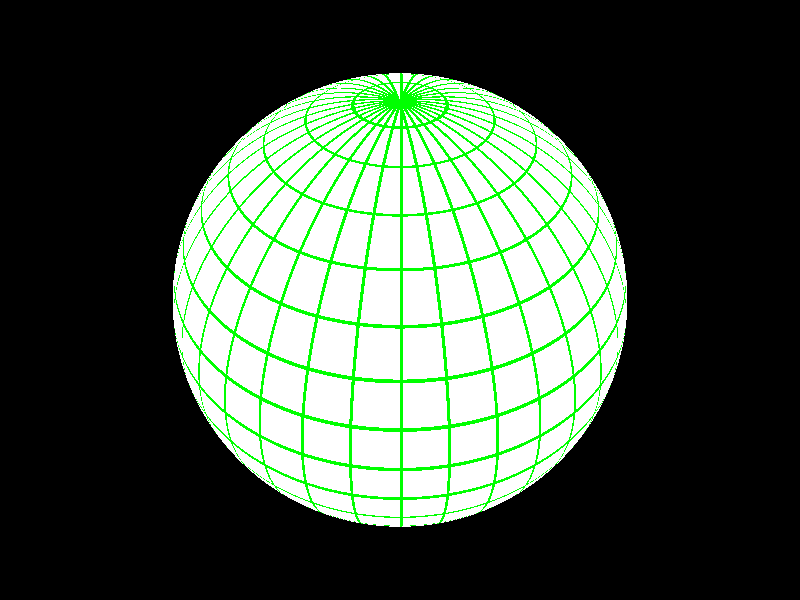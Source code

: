 
// GridLines.pov
// -------------

// Scene file illustrating the generation of a texture to draw grid lines on a spherical surface 
// Created by Chris Bartlett 07.02.2005 
// This file is licensed under the terms of the CC-LGPL. 
// Source http://lib.povray.org/
// Typical render time about 20 seconds.
// This example renders the texture on a sphere of 1 POV-Ray unit radius centred at the origin.

#include "math.inc"
#declare GL_YourObject = sphere {0,1}

#declare GL_LineTexture = texture {
  pigment {  
    gradient x
    turbulence 0
    color_map {
      [0      rgbt <0,1,0,0>]
      [0.001  rgbt <0,1,0,0>]
      [0.001  rgbt <1,1,1,1>]
      [1      rgbt <1,1,1,1>]
    }
  }
  scale 10
}

#declare GL_WireframeTexture = texture {GL_LineTexture}

#local GL_I = 0;
#while (GL_I<180)
  #declare GL_WireframeTexture = 
    texture {GL_WireframeTexture}
    texture {GL_LineTexture rotate y*GL_I}  
  #local GL_I = GL_I + 10;
#end 

#local GL_I = -80;
#while (GL_I<90)
  #declare GL_WireframeTexture = 
    texture {GL_WireframeTexture}
    texture {GL_LineTexture rotate z*90 scale 2*y*(1-abs(sind(GL_I)/1.1)) translate y*sind(GL_I)}  
  #local GL_I = GL_I + 10;
#end

object {GL_YourObject texture {GL_WireframeTexture}}

camera {location <0,2,-2> look_at 0}
light_source { <100, 1000, -2000> color rgb 1}
